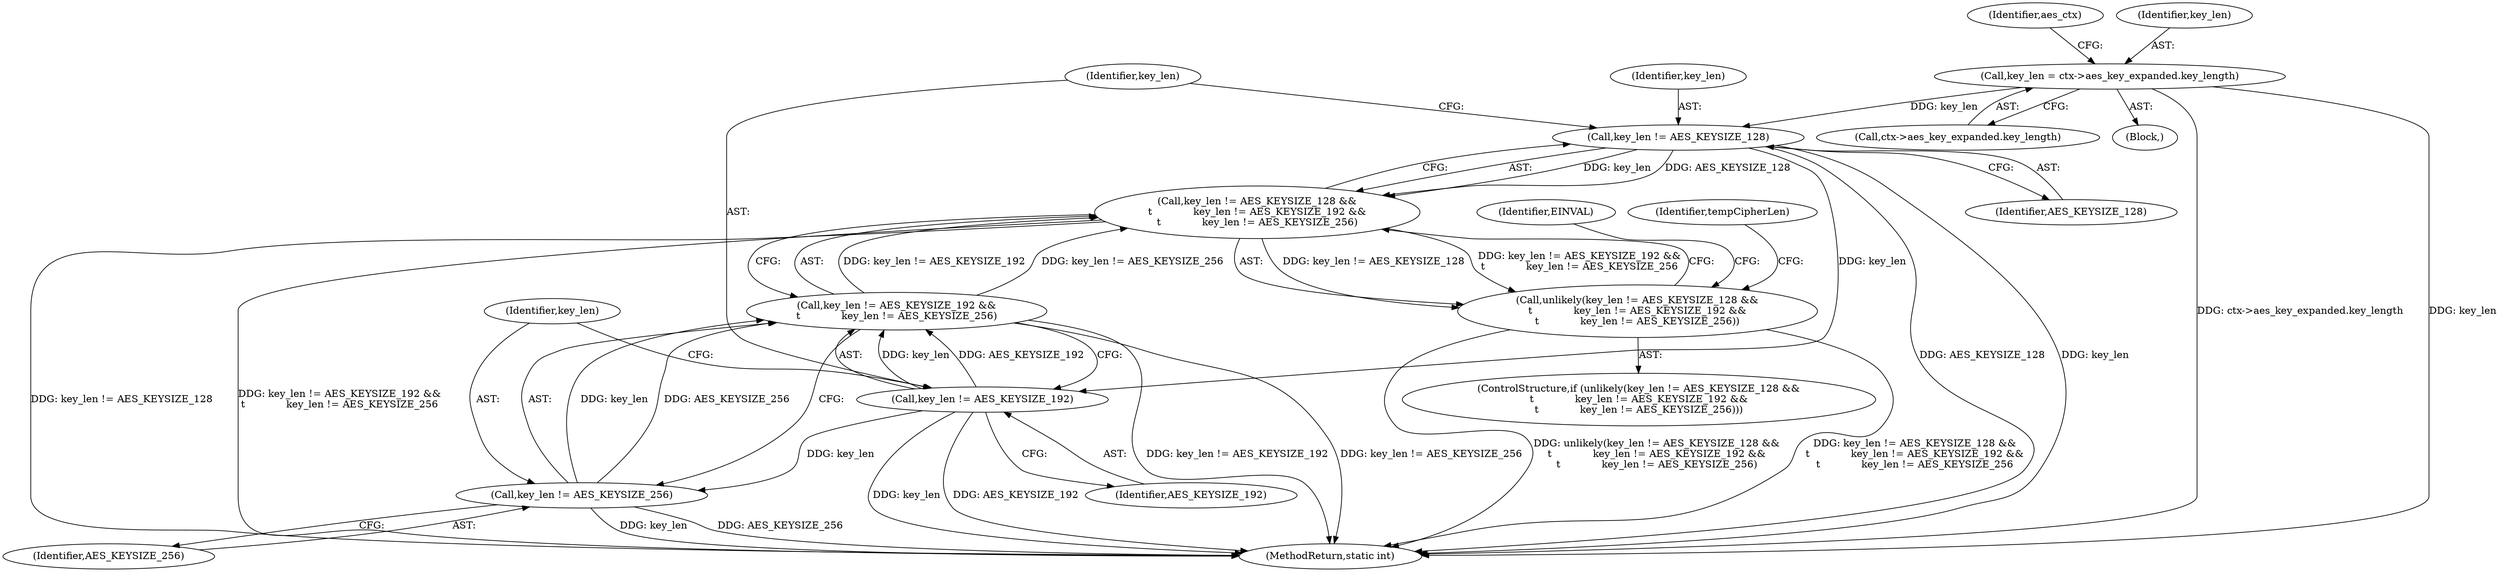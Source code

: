 digraph "0_linux_ccfe8c3f7e52ae83155cb038753f4c75b774ca8a@pointer" {
"1000140" [label="(Call,key_len = ctx->aes_key_expanded.key_length)"];
"1000221" [label="(Call,key_len != AES_KEYSIZE_128)"];
"1000220" [label="(Call,key_len != AES_KEYSIZE_128 &&\n\t             key_len != AES_KEYSIZE_192 &&\n\t             key_len != AES_KEYSIZE_256)"];
"1000219" [label="(Call,unlikely(key_len != AES_KEYSIZE_128 &&\n\t             key_len != AES_KEYSIZE_192 &&\n\t             key_len != AES_KEYSIZE_256))"];
"1000225" [label="(Call,key_len != AES_KEYSIZE_192)"];
"1000224" [label="(Call,key_len != AES_KEYSIZE_192 &&\n\t             key_len != AES_KEYSIZE_256)"];
"1000228" [label="(Call,key_len != AES_KEYSIZE_256)"];
"1000140" [label="(Call,key_len = ctx->aes_key_expanded.key_length)"];
"1000233" [label="(Identifier,EINVAL)"];
"1000481" [label="(MethodReturn,static int)"];
"1000226" [label="(Identifier,key_len)"];
"1000222" [label="(Identifier,key_len)"];
"1000225" [label="(Call,key_len != AES_KEYSIZE_192)"];
"1000218" [label="(ControlStructure,if (unlikely(key_len != AES_KEYSIZE_128 &&\n\t             key_len != AES_KEYSIZE_192 &&\n\t             key_len != AES_KEYSIZE_256)))"];
"1000149" [label="(Identifier,aes_ctx)"];
"1000142" [label="(Call,ctx->aes_key_expanded.key_length)"];
"1000230" [label="(Identifier,AES_KEYSIZE_256)"];
"1000228" [label="(Call,key_len != AES_KEYSIZE_256)"];
"1000223" [label="(Identifier,AES_KEYSIZE_128)"];
"1000224" [label="(Call,key_len != AES_KEYSIZE_192 &&\n\t             key_len != AES_KEYSIZE_256)"];
"1000219" [label="(Call,unlikely(key_len != AES_KEYSIZE_128 &&\n\t             key_len != AES_KEYSIZE_192 &&\n\t             key_len != AES_KEYSIZE_256))"];
"1000235" [label="(Identifier,tempCipherLen)"];
"1000220" [label="(Call,key_len != AES_KEYSIZE_128 &&\n\t             key_len != AES_KEYSIZE_192 &&\n\t             key_len != AES_KEYSIZE_256)"];
"1000221" [label="(Call,key_len != AES_KEYSIZE_128)"];
"1000227" [label="(Identifier,AES_KEYSIZE_192)"];
"1000141" [label="(Identifier,key_len)"];
"1000229" [label="(Identifier,key_len)"];
"1000108" [label="(Block,)"];
"1000140" -> "1000108"  [label="AST: "];
"1000140" -> "1000142"  [label="CFG: "];
"1000141" -> "1000140"  [label="AST: "];
"1000142" -> "1000140"  [label="AST: "];
"1000149" -> "1000140"  [label="CFG: "];
"1000140" -> "1000481"  [label="DDG: ctx->aes_key_expanded.key_length"];
"1000140" -> "1000481"  [label="DDG: key_len"];
"1000140" -> "1000221"  [label="DDG: key_len"];
"1000221" -> "1000220"  [label="AST: "];
"1000221" -> "1000223"  [label="CFG: "];
"1000222" -> "1000221"  [label="AST: "];
"1000223" -> "1000221"  [label="AST: "];
"1000226" -> "1000221"  [label="CFG: "];
"1000220" -> "1000221"  [label="CFG: "];
"1000221" -> "1000481"  [label="DDG: AES_KEYSIZE_128"];
"1000221" -> "1000481"  [label="DDG: key_len"];
"1000221" -> "1000220"  [label="DDG: key_len"];
"1000221" -> "1000220"  [label="DDG: AES_KEYSIZE_128"];
"1000221" -> "1000225"  [label="DDG: key_len"];
"1000220" -> "1000219"  [label="AST: "];
"1000220" -> "1000224"  [label="CFG: "];
"1000224" -> "1000220"  [label="AST: "];
"1000219" -> "1000220"  [label="CFG: "];
"1000220" -> "1000481"  [label="DDG: key_len != AES_KEYSIZE_128"];
"1000220" -> "1000481"  [label="DDG: key_len != AES_KEYSIZE_192 &&\n\t             key_len != AES_KEYSIZE_256"];
"1000220" -> "1000219"  [label="DDG: key_len != AES_KEYSIZE_128"];
"1000220" -> "1000219"  [label="DDG: key_len != AES_KEYSIZE_192 &&\n\t             key_len != AES_KEYSIZE_256"];
"1000224" -> "1000220"  [label="DDG: key_len != AES_KEYSIZE_192"];
"1000224" -> "1000220"  [label="DDG: key_len != AES_KEYSIZE_256"];
"1000219" -> "1000218"  [label="AST: "];
"1000233" -> "1000219"  [label="CFG: "];
"1000235" -> "1000219"  [label="CFG: "];
"1000219" -> "1000481"  [label="DDG: unlikely(key_len != AES_KEYSIZE_128 &&\n\t             key_len != AES_KEYSIZE_192 &&\n\t             key_len != AES_KEYSIZE_256)"];
"1000219" -> "1000481"  [label="DDG: key_len != AES_KEYSIZE_128 &&\n\t             key_len != AES_KEYSIZE_192 &&\n\t             key_len != AES_KEYSIZE_256"];
"1000225" -> "1000224"  [label="AST: "];
"1000225" -> "1000227"  [label="CFG: "];
"1000226" -> "1000225"  [label="AST: "];
"1000227" -> "1000225"  [label="AST: "];
"1000229" -> "1000225"  [label="CFG: "];
"1000224" -> "1000225"  [label="CFG: "];
"1000225" -> "1000481"  [label="DDG: AES_KEYSIZE_192"];
"1000225" -> "1000481"  [label="DDG: key_len"];
"1000225" -> "1000224"  [label="DDG: key_len"];
"1000225" -> "1000224"  [label="DDG: AES_KEYSIZE_192"];
"1000225" -> "1000228"  [label="DDG: key_len"];
"1000224" -> "1000228"  [label="CFG: "];
"1000228" -> "1000224"  [label="AST: "];
"1000224" -> "1000481"  [label="DDG: key_len != AES_KEYSIZE_192"];
"1000224" -> "1000481"  [label="DDG: key_len != AES_KEYSIZE_256"];
"1000228" -> "1000224"  [label="DDG: key_len"];
"1000228" -> "1000224"  [label="DDG: AES_KEYSIZE_256"];
"1000228" -> "1000230"  [label="CFG: "];
"1000229" -> "1000228"  [label="AST: "];
"1000230" -> "1000228"  [label="AST: "];
"1000228" -> "1000481"  [label="DDG: key_len"];
"1000228" -> "1000481"  [label="DDG: AES_KEYSIZE_256"];
}
